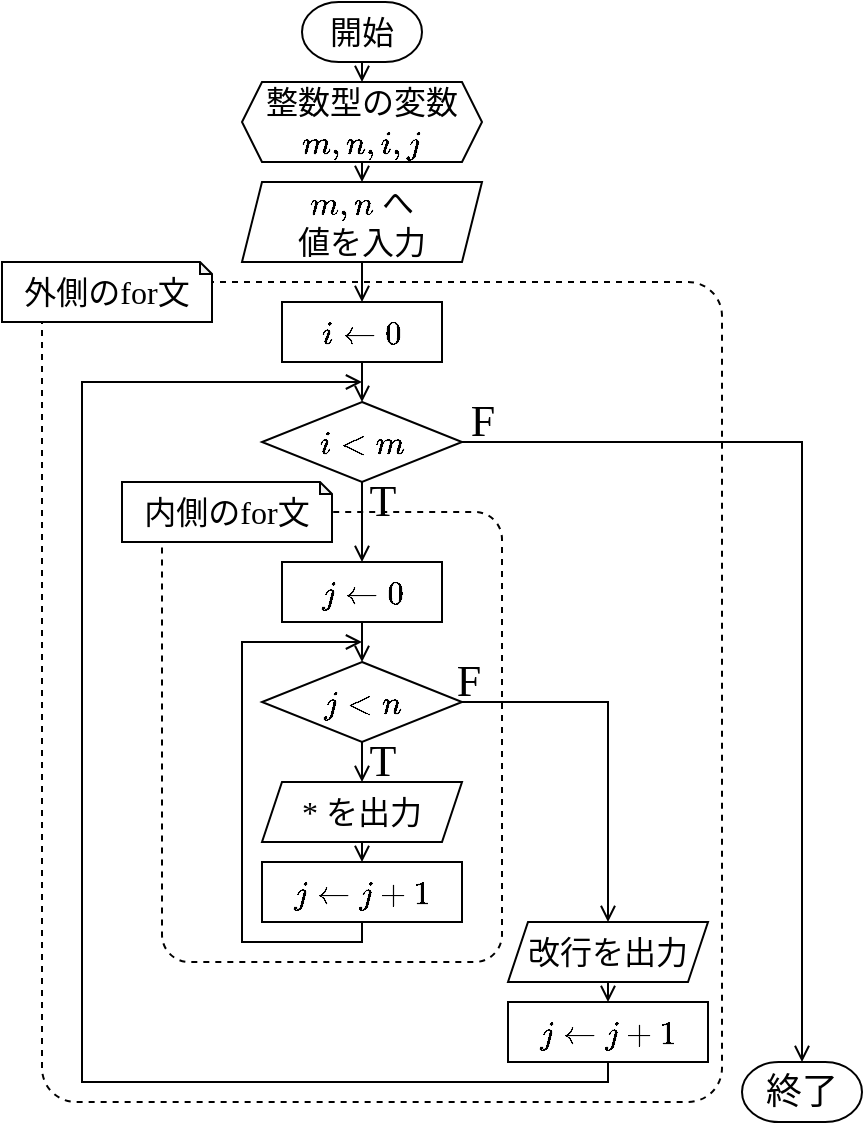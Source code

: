 <mxfile>
    <diagram id="nzd1M5S517UlHXQLDNoR" name="ページ1">
        <mxGraphModel dx="640" dy="1487" grid="1" gridSize="10" guides="1" tooltips="1" connect="1" arrows="1" fold="1" page="1" pageScale="1" pageWidth="827" pageHeight="1169" math="1" shadow="0">
            <root>
                <mxCell id="0"/>
                <mxCell id="1" parent="0"/>
                <mxCell id="109" value="" style="rounded=1;whiteSpace=wrap;html=1;fontFamily=Helvetica;fontSize=11;fontColor=default;labelBackgroundColor=default;arcSize=5;dashed=1;fillColor=none;" vertex="1" parent="1">
                    <mxGeometry x="50" y="-50" width="340" height="410" as="geometry"/>
                </mxCell>
                <mxCell id="103" value="" style="rounded=1;whiteSpace=wrap;html=1;fontFamily=Helvetica;fontSize=11;fontColor=default;labelBackgroundColor=default;arcSize=8;dashed=1;fillColor=none;" vertex="1" parent="1">
                    <mxGeometry x="110" y="65" width="170" height="225" as="geometry"/>
                </mxCell>
                <mxCell id="77" style="edgeStyle=none;html=1;exitX=0.5;exitY=1;exitDx=0;exitDy=0;exitPerimeter=0;entryX=0.5;entryY=0;entryDx=0;entryDy=0;endArrow=open;endFill=0;fontFamily=Lucida Console;fontSize=16;" edge="1" parent="1" source="78" target="79">
                    <mxGeometry relative="1" as="geometry"/>
                </mxCell>
                <mxCell id="78" value="開始" style="strokeWidth=1;html=1;shape=mxgraph.flowchart.terminator;whiteSpace=wrap;fontFamily=Lucida Console;fontSize=16;" vertex="1" parent="1">
                    <mxGeometry x="180" y="-190" width="60" height="30" as="geometry"/>
                </mxCell>
                <mxCell id="89" style="edgeStyle=orthogonalEdgeStyle;html=1;exitX=0.5;exitY=1;exitDx=0;exitDy=0;entryX=0.5;entryY=0;entryDx=0;entryDy=0;endArrow=open;endFill=0;rounded=0;" edge="1" parent="1" source="79" target="80">
                    <mxGeometry relative="1" as="geometry"/>
                </mxCell>
                <mxCell id="79" value="&lt;div&gt;&lt;span style=&quot;background-color: transparent;&quot;&gt;整数型の変数&lt;/span&gt;&lt;/div&gt;&lt;div&gt;&lt;div&gt;&lt;span style=&quot;background-color: transparent;&quot;&gt;\(m, n, i, j\)&lt;/span&gt;&lt;/div&gt;&lt;/div&gt;" style="shape=hexagon;perimeter=hexagonPerimeter2;whiteSpace=wrap;html=1;fixedSize=1;align=center;size=10;fontSize=16;fontFamily=Lucida Console;" vertex="1" parent="1">
                    <mxGeometry x="150" y="-150" width="120" height="40" as="geometry"/>
                </mxCell>
                <mxCell id="90" style="edgeStyle=orthogonalEdgeStyle;shape=connector;rounded=0;html=1;exitX=0.5;exitY=1;exitDx=0;exitDy=0;entryX=0.5;entryY=0;entryDx=0;entryDy=0;strokeColor=default;align=center;verticalAlign=middle;fontFamily=Helvetica;fontSize=11;fontColor=default;labelBackgroundColor=default;endArrow=open;endFill=0;" edge="1" parent="1" source="80" target="81">
                    <mxGeometry relative="1" as="geometry"/>
                </mxCell>
                <mxCell id="80" value="\(m, n\) へ&lt;div&gt;値&lt;span style=&quot;background-color: transparent; color: light-dark(rgb(0, 0, 0), rgb(255, 255, 255));&quot;&gt;を入力&lt;/span&gt;&lt;/div&gt;" style="shape=parallelogram;perimeter=parallelogramPerimeter;whiteSpace=wrap;html=1;fixedSize=1;size=10;fontSize=16;fontFamily=Lucida Console;" vertex="1" parent="1">
                    <mxGeometry x="150" y="-100" width="120" height="40" as="geometry"/>
                </mxCell>
                <mxCell id="81" value="\(i \leftarrow 0\)" style="rounded=0;whiteSpace=wrap;html=1;fontSize=16;fontFamily=Lucida Console;" vertex="1" parent="1">
                    <mxGeometry x="170" y="-40" width="80" height="30" as="geometry"/>
                </mxCell>
                <mxCell id="92" style="edgeStyle=orthogonalEdgeStyle;shape=connector;rounded=0;html=1;exitX=0.5;exitY=1;exitDx=0;exitDy=0;exitPerimeter=0;entryX=0.5;entryY=0;entryDx=0;entryDy=0;strokeColor=default;align=center;verticalAlign=middle;fontFamily=Helvetica;fontSize=11;fontColor=default;labelBackgroundColor=default;endArrow=open;endFill=0;" edge="1" parent="1" source="82" target="83">
                    <mxGeometry relative="1" as="geometry"/>
                </mxCell>
                <mxCell id="82" value="&lt;span&gt;\(i &amp;lt; m\)&lt;/span&gt;" style="strokeWidth=1;html=1;shape=mxgraph.flowchart.decision;whiteSpace=wrap;fontSize=16;fontFamily=Lucida Console;" vertex="1" parent="1">
                    <mxGeometry x="160" y="10" width="100" height="40" as="geometry"/>
                </mxCell>
                <mxCell id="83" value="\(j \leftarrow 0\)" style="rounded=0;whiteSpace=wrap;html=1;fontSize=16;fontFamily=Lucida Console;" vertex="1" parent="1">
                    <mxGeometry x="170" y="90" width="80" height="30" as="geometry"/>
                </mxCell>
                <mxCell id="94" style="edgeStyle=orthogonalEdgeStyle;shape=connector;rounded=0;html=1;exitX=0.5;exitY=1;exitDx=0;exitDy=0;exitPerimeter=0;entryX=0.5;entryY=0;entryDx=0;entryDy=0;strokeColor=default;align=center;verticalAlign=middle;fontFamily=Helvetica;fontSize=11;fontColor=default;labelBackgroundColor=default;endArrow=open;endFill=0;" edge="1" parent="1" source="84" target="85">
                    <mxGeometry relative="1" as="geometry"/>
                </mxCell>
                <mxCell id="98" style="edgeStyle=orthogonalEdgeStyle;shape=connector;rounded=0;html=1;exitX=1;exitY=0.5;exitDx=0;exitDy=0;exitPerimeter=0;entryX=0.5;entryY=0;entryDx=0;entryDy=0;strokeColor=default;align=center;verticalAlign=middle;fontFamily=Helvetica;fontSize=11;fontColor=default;labelBackgroundColor=default;endArrow=open;endFill=0;" edge="1" parent="1" source="84" target="87">
                    <mxGeometry relative="1" as="geometry"/>
                </mxCell>
                <mxCell id="84" value="&lt;span&gt;\(j &amp;lt; n\)&lt;/span&gt;" style="strokeWidth=1;html=1;shape=mxgraph.flowchart.decision;whiteSpace=wrap;fontSize=16;fontFamily=Lucida Console;" vertex="1" parent="1">
                    <mxGeometry x="160" y="140" width="100" height="40" as="geometry"/>
                </mxCell>
                <mxCell id="96" style="edgeStyle=orthogonalEdgeStyle;shape=connector;rounded=0;html=1;exitX=0.5;exitY=1;exitDx=0;exitDy=0;entryX=0.5;entryY=0;entryDx=0;entryDy=0;strokeColor=default;align=center;verticalAlign=middle;fontFamily=Helvetica;fontSize=11;fontColor=default;labelBackgroundColor=default;endArrow=open;endFill=0;" edge="1" parent="1" source="85" target="86">
                    <mxGeometry relative="1" as="geometry"/>
                </mxCell>
                <mxCell id="85" value="* を出力" style="shape=parallelogram;perimeter=parallelogramPerimeter;whiteSpace=wrap;html=1;fixedSize=1;size=10;fontSize=16;fontFamily=Lucida Console;" vertex="1" parent="1">
                    <mxGeometry x="160" y="200" width="100" height="30" as="geometry"/>
                </mxCell>
                <mxCell id="97" style="edgeStyle=orthogonalEdgeStyle;shape=connector;rounded=0;html=1;exitX=0.5;exitY=1;exitDx=0;exitDy=0;strokeColor=default;align=center;verticalAlign=middle;fontFamily=Helvetica;fontSize=11;fontColor=default;labelBackgroundColor=default;endArrow=open;endFill=0;" edge="1" parent="1" source="86">
                    <mxGeometry relative="1" as="geometry">
                        <mxPoint x="210" y="130" as="targetPoint"/>
                        <Array as="points">
                            <mxPoint x="210" y="280"/>
                            <mxPoint x="150" y="280"/>
                            <mxPoint x="150" y="130"/>
                            <mxPoint x="210" y="130"/>
                        </Array>
                    </mxGeometry>
                </mxCell>
                <mxCell id="86" value="\(j \leftarrow j + 1\)" style="rounded=0;whiteSpace=wrap;html=1;fontSize=16;fontFamily=Lucida Console;" vertex="1" parent="1">
                    <mxGeometry x="160" y="240" width="100" height="30" as="geometry"/>
                </mxCell>
                <mxCell id="99" style="edgeStyle=orthogonalEdgeStyle;shape=connector;rounded=0;html=1;exitX=0.5;exitY=1;exitDx=0;exitDy=0;entryX=0.5;entryY=0;entryDx=0;entryDy=0;strokeColor=default;align=center;verticalAlign=middle;fontFamily=Helvetica;fontSize=11;fontColor=default;labelBackgroundColor=default;endArrow=open;endFill=0;" edge="1" parent="1" source="87" target="88">
                    <mxGeometry relative="1" as="geometry"/>
                </mxCell>
                <mxCell id="87" value="改行を出力" style="shape=parallelogram;perimeter=parallelogramPerimeter;whiteSpace=wrap;html=1;fixedSize=1;size=10;fontSize=16;fontFamily=Lucida Console;" vertex="1" parent="1">
                    <mxGeometry x="283" y="270" width="100" height="30" as="geometry"/>
                </mxCell>
                <mxCell id="100" style="edgeStyle=orthogonalEdgeStyle;shape=connector;rounded=0;html=1;exitX=0.5;exitY=1;exitDx=0;exitDy=0;strokeColor=default;align=center;verticalAlign=middle;fontFamily=Helvetica;fontSize=11;fontColor=default;labelBackgroundColor=default;endArrow=open;endFill=0;" edge="1" parent="1" source="88">
                    <mxGeometry relative="1" as="geometry">
                        <mxPoint x="210" y="2.274e-13" as="targetPoint"/>
                        <Array as="points">
                            <mxPoint x="333" y="350"/>
                            <mxPoint x="70" y="350"/>
                            <mxPoint x="70"/>
                        </Array>
                    </mxGeometry>
                </mxCell>
                <mxCell id="88" value="\(j \leftarrow j + 1\)" style="rounded=0;whiteSpace=wrap;html=1;fontSize=16;fontFamily=Lucida Console;" vertex="1" parent="1">
                    <mxGeometry x="283" y="310" width="100" height="30" as="geometry"/>
                </mxCell>
                <mxCell id="91" style="edgeStyle=orthogonalEdgeStyle;shape=connector;rounded=0;html=1;entryX=0.5;entryY=0;entryDx=0;entryDy=0;entryPerimeter=0;strokeColor=default;align=center;verticalAlign=middle;fontFamily=Helvetica;fontSize=11;fontColor=default;labelBackgroundColor=default;endArrow=open;endFill=0;" edge="1" parent="1" source="81" target="82">
                    <mxGeometry relative="1" as="geometry"/>
                </mxCell>
                <mxCell id="93" style="edgeStyle=orthogonalEdgeStyle;shape=connector;rounded=0;html=1;exitX=0.5;exitY=1;exitDx=0;exitDy=0;entryX=0.5;entryY=0;entryDx=0;entryDy=0;entryPerimeter=0;strokeColor=default;align=center;verticalAlign=middle;fontFamily=Helvetica;fontSize=11;fontColor=default;labelBackgroundColor=default;endArrow=open;endFill=0;" edge="1" parent="1" source="83" target="84">
                    <mxGeometry relative="1" as="geometry"/>
                </mxCell>
                <mxCell id="101" value="終了" style="strokeWidth=1;html=1;shape=mxgraph.flowchart.terminator;whiteSpace=wrap;fontFamily=Lucida Console;fontSize=18;" vertex="1" parent="1">
                    <mxGeometry x="400" y="340" width="60" height="30" as="geometry"/>
                </mxCell>
                <mxCell id="102" style="edgeStyle=orthogonalEdgeStyle;shape=connector;rounded=0;html=1;exitX=1;exitY=0.5;exitDx=0;exitDy=0;exitPerimeter=0;entryX=0.5;entryY=0;entryDx=0;entryDy=0;entryPerimeter=0;strokeColor=default;align=center;verticalAlign=middle;fontFamily=Helvetica;fontSize=11;fontColor=default;labelBackgroundColor=default;endArrow=open;endFill=0;" edge="1" parent="1" source="82" target="101">
                    <mxGeometry relative="1" as="geometry"/>
                </mxCell>
                <mxCell id="104" value="T" style="text;html=1;align=center;verticalAlign=middle;resizable=0;points=[];autosize=1;strokeColor=none;fillColor=none;fontSize=22;fontFamily=Lucida Console;" vertex="1" parent="1">
                    <mxGeometry x="200" y="170" width="40" height="40" as="geometry"/>
                </mxCell>
                <mxCell id="107" value="F" style="text;html=1;align=center;verticalAlign=middle;resizable=0;points=[];autosize=1;strokeColor=none;fillColor=none;fontSize=22;fontFamily=Lucida Console;" vertex="1" parent="1">
                    <mxGeometry x="243" y="130" width="40" height="40" as="geometry"/>
                </mxCell>
                <mxCell id="108" value="内側のfor文" style="shape=note;whiteSpace=wrap;html=1;backgroundOutline=1;darkOpacity=0.05;fontFamily=Lucida Console;fontSize=16;fontColor=default;labelBackgroundColor=default;size=6;" vertex="1" parent="1">
                    <mxGeometry x="90" y="50" width="105" height="30" as="geometry"/>
                </mxCell>
                <mxCell id="110" value="&lt;span&gt;&lt;font&gt;外側のfor文&lt;/font&gt;&lt;/span&gt;" style="shape=note;whiteSpace=wrap;html=1;backgroundOutline=1;darkOpacity=0.05;fontFamily=Lucida Console;fontSize=16;fontColor=default;labelBackgroundColor=default;size=6;" vertex="1" parent="1">
                    <mxGeometry x="30" y="-60" width="105" height="30" as="geometry"/>
                </mxCell>
                <mxCell id="111" value="F" style="text;html=1;align=center;verticalAlign=middle;resizable=0;points=[];autosize=1;strokeColor=none;fillColor=none;fontSize=22;fontFamily=Lucida Console;" vertex="1" parent="1">
                    <mxGeometry x="250" width="40" height="40" as="geometry"/>
                </mxCell>
                <mxCell id="112" value="T" style="text;html=1;align=center;verticalAlign=middle;resizable=0;points=[];autosize=1;strokeColor=none;fillColor=none;fontSize=22;fontFamily=Lucida Console;" vertex="1" parent="1">
                    <mxGeometry x="200" y="40" width="40" height="40" as="geometry"/>
                </mxCell>
            </root>
        </mxGraphModel>
    </diagram>
</mxfile>